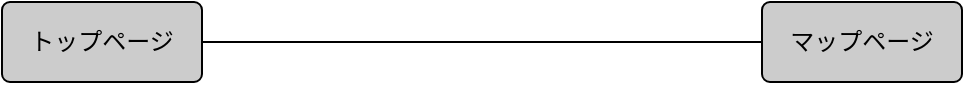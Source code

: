 <mxfile>
    <diagram id="7XfLulSX3EfDw1G6LM3Z" name="ページ1">
        <mxGraphModel dx="871" dy="792" grid="0" gridSize="10" guides="1" tooltips="1" connect="1" arrows="1" fold="1" page="1" pageScale="1" pageWidth="827" pageHeight="1169" background="#ffffff" math="0" shadow="0">
            <root>
                <mxCell id="0"/>
                <mxCell id="1" parent="0"/>
                <mxCell id="11" style="edgeStyle=none;html=1;exitX=1;exitY=0.5;exitDx=0;exitDy=0;entryX=0;entryY=0.5;entryDx=0;entryDy=0;endArrow=baseDash;endFill=0;strokeColor=#000000;" edge="1" parent="1" source="9" target="10">
                    <mxGeometry relative="1" as="geometry"/>
                </mxCell>
                <mxCell id="9" value="トップページ" style="rounded=1;arcSize=10;whiteSpace=wrap;html=1;align=center;fillColor=#CCCCCC;strokeColor=#000000;fontColor=#000000;" vertex="1" parent="1">
                    <mxGeometry x="180" y="560" width="100" height="40" as="geometry"/>
                </mxCell>
                <mxCell id="10" value="マップページ" style="rounded=1;arcSize=10;whiteSpace=wrap;html=1;align=center;fillColor=#CCCCCC;strokeColor=#000000;fontColor=#000000;" vertex="1" parent="1">
                    <mxGeometry x="560" y="560" width="100" height="40" as="geometry"/>
                </mxCell>
            </root>
        </mxGraphModel>
    </diagram>
</mxfile>